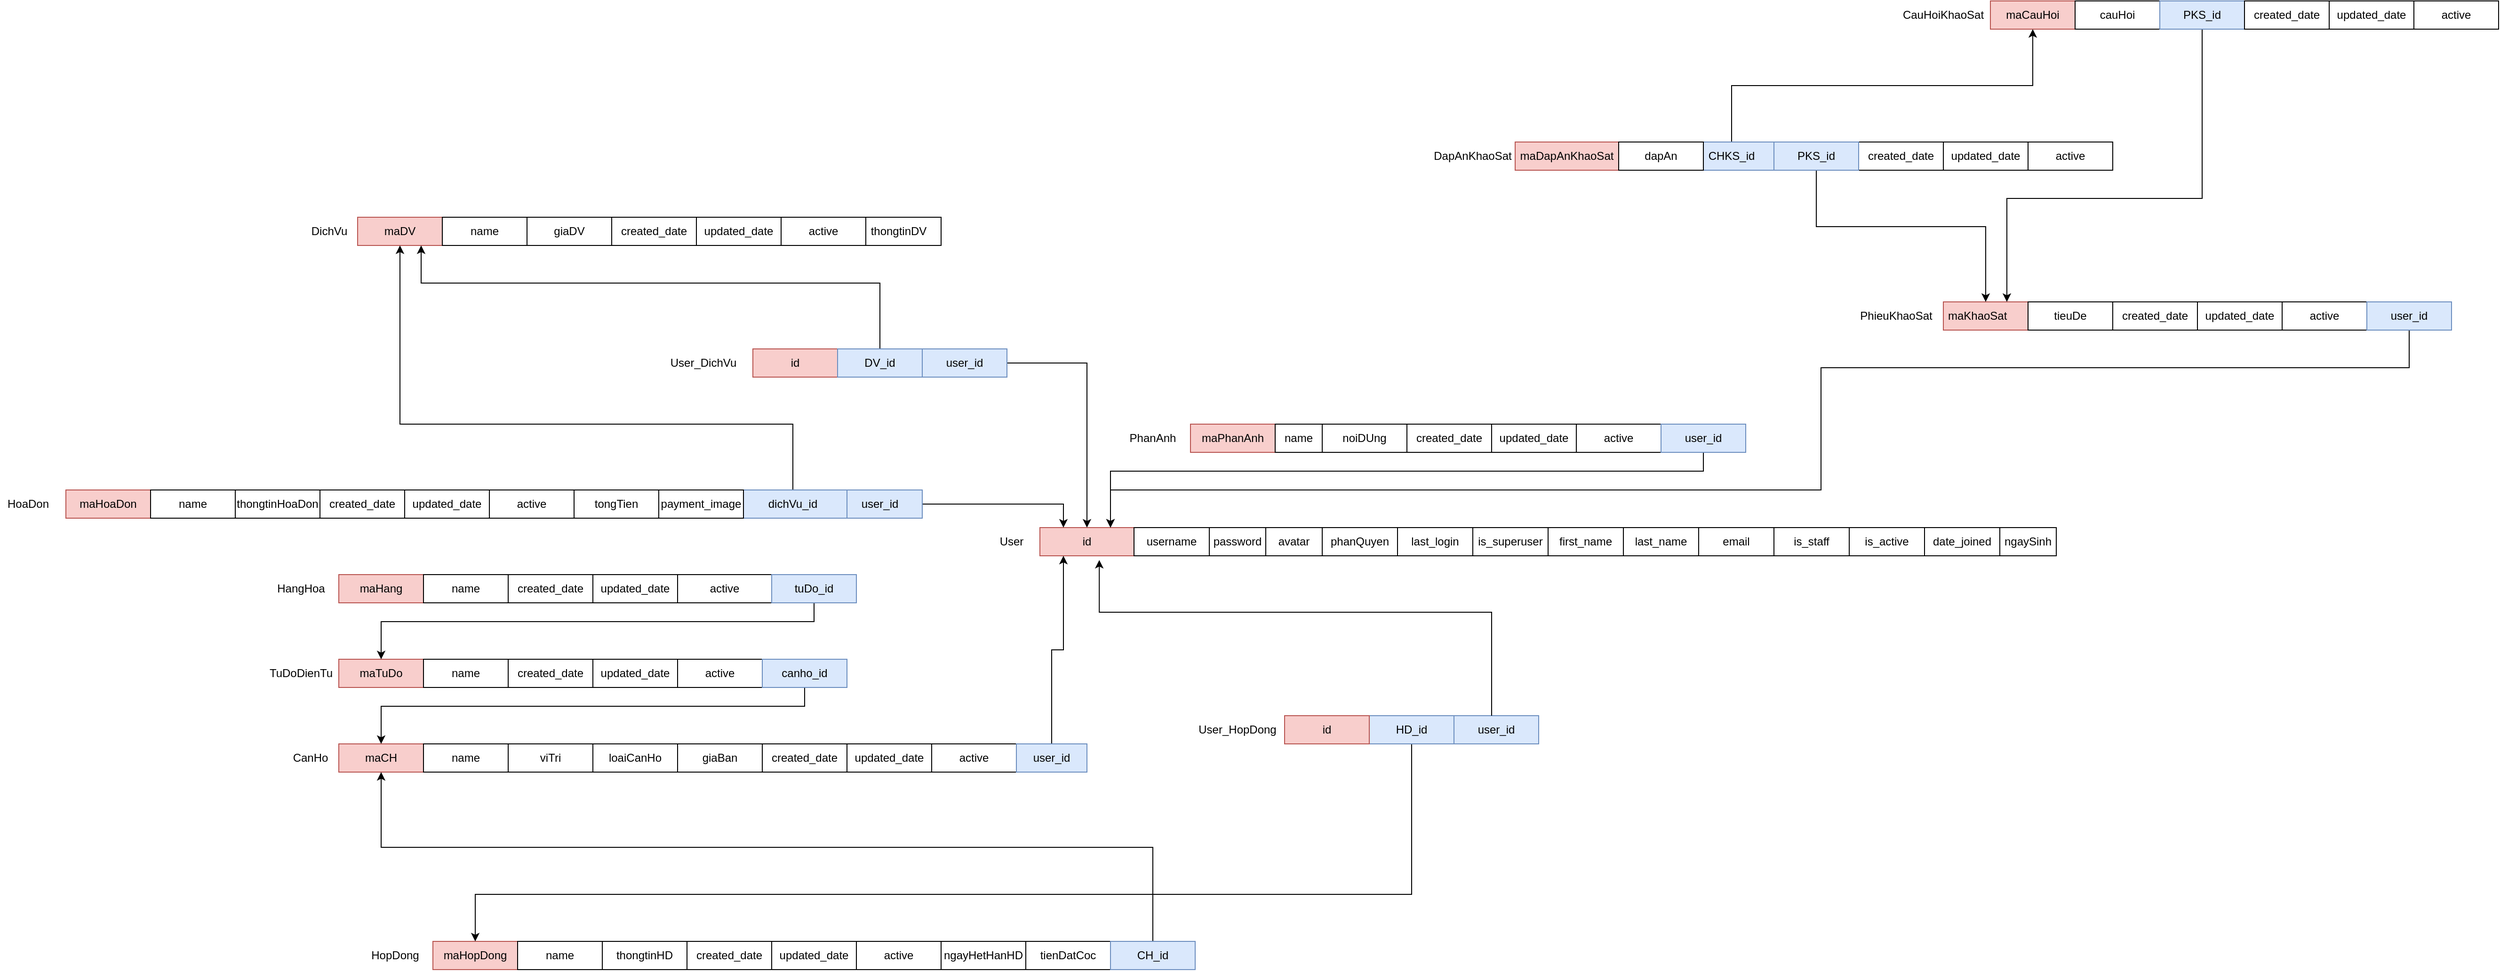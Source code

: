 <mxfile version="24.4.0" type="device">
  <diagram name="Page-1" id="q1O1vENpDjxw2p7QvaA1">
    <mxGraphModel dx="2587" dy="948" grid="1" gridSize="10" guides="1" tooltips="1" connect="1" arrows="1" fold="1" page="1" pageScale="1" pageWidth="850" pageHeight="1100" math="0" shadow="0">
      <root>
        <mxCell id="0" />
        <mxCell id="1" parent="0" />
        <mxCell id="U0xcSpDHfD3cjPQixqWj-122" value="id" style="rounded=0;whiteSpace=wrap;html=1;fillColor=#f8cecc;strokeColor=#b85450;" vertex="1" parent="1">
          <mxGeometry x="835" y="780" width="100" height="30" as="geometry" />
        </mxCell>
        <mxCell id="U0xcSpDHfD3cjPQixqWj-123" value="User" style="text;html=1;align=center;verticalAlign=middle;whiteSpace=wrap;rounded=0;" vertex="1" parent="1">
          <mxGeometry x="775" y="780" width="60" height="30" as="geometry" />
        </mxCell>
        <mxCell id="U0xcSpDHfD3cjPQixqWj-124" value="username" style="rounded=0;whiteSpace=wrap;html=1;" vertex="1" parent="1">
          <mxGeometry x="935" y="780" width="80" height="30" as="geometry" />
        </mxCell>
        <mxCell id="U0xcSpDHfD3cjPQixqWj-125" value="password" style="rounded=0;whiteSpace=wrap;html=1;" vertex="1" parent="1">
          <mxGeometry x="1015" y="780" width="60" height="30" as="geometry" />
        </mxCell>
        <mxCell id="U0xcSpDHfD3cjPQixqWj-126" value="avatar" style="rounded=0;whiteSpace=wrap;html=1;" vertex="1" parent="1">
          <mxGeometry x="1075" y="780" width="60" height="30" as="geometry" />
        </mxCell>
        <mxCell id="U0xcSpDHfD3cjPQixqWj-127" value="phanQuyen" style="rounded=0;whiteSpace=wrap;html=1;" vertex="1" parent="1">
          <mxGeometry x="1135" y="780" width="80" height="30" as="geometry" />
        </mxCell>
        <mxCell id="U0xcSpDHfD3cjPQixqWj-128" value="maCH" style="rounded=0;whiteSpace=wrap;html=1;fillColor=#f8cecc;strokeColor=#b85450;" vertex="1" parent="1">
          <mxGeometry x="90" y="1010" width="90" height="30" as="geometry" />
        </mxCell>
        <mxCell id="U0xcSpDHfD3cjPQixqWj-129" value="HopDong" style="text;html=1;align=center;verticalAlign=middle;whiteSpace=wrap;rounded=0;rotation=0;" vertex="1" parent="1">
          <mxGeometry x="120" y="1220" width="60" height="30" as="geometry" />
        </mxCell>
        <mxCell id="U0xcSpDHfD3cjPQixqWj-130" value="name" style="rounded=0;whiteSpace=wrap;html=1;" vertex="1" parent="1">
          <mxGeometry x="180" y="1010" width="90" height="30" as="geometry" />
        </mxCell>
        <mxCell id="U0xcSpDHfD3cjPQixqWj-131" value="viTri" style="rounded=0;whiteSpace=wrap;html=1;" vertex="1" parent="1">
          <mxGeometry x="270" y="1010" width="90" height="30" as="geometry" />
        </mxCell>
        <mxCell id="U0xcSpDHfD3cjPQixqWj-132" value="loaiCanHo" style="rounded=0;whiteSpace=wrap;html=1;" vertex="1" parent="1">
          <mxGeometry x="360" y="1010" width="90" height="30" as="geometry" />
        </mxCell>
        <mxCell id="U0xcSpDHfD3cjPQixqWj-133" value="giaBan" style="rounded=0;whiteSpace=wrap;html=1;" vertex="1" parent="1">
          <mxGeometry x="450" y="1010" width="90" height="30" as="geometry" />
        </mxCell>
        <mxCell id="U0xcSpDHfD3cjPQixqWj-134" value="first_name" style="rounded=0;whiteSpace=wrap;html=1;" vertex="1" parent="1">
          <mxGeometry x="1375" y="780" width="80" height="30" as="geometry" />
        </mxCell>
        <mxCell id="U0xcSpDHfD3cjPQixqWj-135" value="last_login" style="rounded=0;whiteSpace=wrap;html=1;" vertex="1" parent="1">
          <mxGeometry x="1215" y="780" width="80" height="30" as="geometry" />
        </mxCell>
        <mxCell id="U0xcSpDHfD3cjPQixqWj-136" value="is_superuser" style="rounded=0;whiteSpace=wrap;html=1;" vertex="1" parent="1">
          <mxGeometry x="1295" y="780" width="80" height="30" as="geometry" />
        </mxCell>
        <mxCell id="U0xcSpDHfD3cjPQixqWj-137" value="last_name" style="rounded=0;whiteSpace=wrap;html=1;" vertex="1" parent="1">
          <mxGeometry x="1455" y="780" width="80" height="30" as="geometry" />
        </mxCell>
        <mxCell id="U0xcSpDHfD3cjPQixqWj-138" value="email" style="rounded=0;whiteSpace=wrap;html=1;" vertex="1" parent="1">
          <mxGeometry x="1535" y="780" width="80" height="30" as="geometry" />
        </mxCell>
        <mxCell id="U0xcSpDHfD3cjPQixqWj-139" value="is_staff" style="rounded=0;whiteSpace=wrap;html=1;" vertex="1" parent="1">
          <mxGeometry x="1615" y="780" width="80" height="30" as="geometry" />
        </mxCell>
        <mxCell id="U0xcSpDHfD3cjPQixqWj-140" value="is_active" style="rounded=0;whiteSpace=wrap;html=1;" vertex="1" parent="1">
          <mxGeometry x="1695" y="780" width="80" height="30" as="geometry" />
        </mxCell>
        <mxCell id="U0xcSpDHfD3cjPQixqWj-141" value="date_joined" style="rounded=0;whiteSpace=wrap;html=1;" vertex="1" parent="1">
          <mxGeometry x="1775" y="780" width="80" height="30" as="geometry" />
        </mxCell>
        <mxCell id="U0xcSpDHfD3cjPQixqWj-142" value="ngaySinh" style="rounded=0;whiteSpace=wrap;html=1;" vertex="1" parent="1">
          <mxGeometry x="1855" y="780" width="60" height="30" as="geometry" />
        </mxCell>
        <mxCell id="U0xcSpDHfD3cjPQixqWj-143" value="CanHo" style="text;html=1;align=center;verticalAlign=middle;whiteSpace=wrap;rounded=0;" vertex="1" parent="1">
          <mxGeometry x="30" y="1010" width="60" height="30" as="geometry" />
        </mxCell>
        <mxCell id="U0xcSpDHfD3cjPQixqWj-144" value="maHopDong" style="rounded=0;whiteSpace=wrap;html=1;fillColor=#f8cecc;strokeColor=#b85450;" vertex="1" parent="1">
          <mxGeometry x="190" y="1220" width="90" height="30" as="geometry" />
        </mxCell>
        <mxCell id="U0xcSpDHfD3cjPQixqWj-145" value="name" style="rounded=0;whiteSpace=wrap;html=1;" vertex="1" parent="1">
          <mxGeometry x="280" y="1220" width="90" height="30" as="geometry" />
        </mxCell>
        <mxCell id="U0xcSpDHfD3cjPQixqWj-146" value="thongtinHD" style="rounded=0;whiteSpace=wrap;html=1;" vertex="1" parent="1">
          <mxGeometry x="370" y="1220" width="90" height="30" as="geometry" />
        </mxCell>
        <mxCell id="U0xcSpDHfD3cjPQixqWj-147" value="created_date" style="rounded=0;whiteSpace=wrap;html=1;" vertex="1" parent="1">
          <mxGeometry x="460" y="1220" width="90" height="30" as="geometry" />
        </mxCell>
        <mxCell id="U0xcSpDHfD3cjPQixqWj-148" value="ngayHetHanHD" style="rounded=0;whiteSpace=wrap;html=1;" vertex="1" parent="1">
          <mxGeometry x="730" y="1220" width="90" height="30" as="geometry" />
        </mxCell>
        <mxCell id="U0xcSpDHfD3cjPQixqWj-149" value="tienDatCoc" style="rounded=0;whiteSpace=wrap;html=1;" vertex="1" parent="1">
          <mxGeometry x="820" y="1220" width="90" height="30" as="geometry" />
        </mxCell>
        <mxCell id="U0xcSpDHfD3cjPQixqWj-150" value="HoaDon" style="text;html=1;align=center;verticalAlign=middle;whiteSpace=wrap;rounded=0;rotation=0;" vertex="1" parent="1">
          <mxGeometry x="-270" y="740" width="60" height="30" as="geometry" />
        </mxCell>
        <mxCell id="U0xcSpDHfD3cjPQixqWj-151" value="maHoaDon" style="rounded=0;whiteSpace=wrap;html=1;fillColor=#f8cecc;strokeColor=#b85450;" vertex="1" parent="1">
          <mxGeometry x="-200" y="740" width="90" height="30" as="geometry" />
        </mxCell>
        <mxCell id="U0xcSpDHfD3cjPQixqWj-152" value="name" style="rounded=0;whiteSpace=wrap;html=1;" vertex="1" parent="1">
          <mxGeometry x="-110" y="740" width="90" height="30" as="geometry" />
        </mxCell>
        <mxCell id="U0xcSpDHfD3cjPQixqWj-153" value="thongtinHoaDon" style="rounded=0;whiteSpace=wrap;html=1;" vertex="1" parent="1">
          <mxGeometry x="-20" y="740" width="90" height="30" as="geometry" />
        </mxCell>
        <mxCell id="U0xcSpDHfD3cjPQixqWj-154" value="created_date" style="rounded=0;whiteSpace=wrap;html=1;" vertex="1" parent="1">
          <mxGeometry x="70" y="740" width="90" height="30" as="geometry" />
        </mxCell>
        <mxCell id="U0xcSpDHfD3cjPQixqWj-155" value="tongTien" style="rounded=0;whiteSpace=wrap;html=1;" vertex="1" parent="1">
          <mxGeometry x="340" y="740" width="90" height="30" as="geometry" />
        </mxCell>
        <mxCell id="U0xcSpDHfD3cjPQixqWj-156" value="DichVu" style="text;html=1;align=center;verticalAlign=middle;whiteSpace=wrap;rounded=0;rotation=0;" vertex="1" parent="1">
          <mxGeometry x="50" y="450" width="60" height="30" as="geometry" />
        </mxCell>
        <mxCell id="U0xcSpDHfD3cjPQixqWj-157" value="maDV" style="rounded=0;whiteSpace=wrap;html=1;fillColor=#f8cecc;strokeColor=#b85450;" vertex="1" parent="1">
          <mxGeometry x="110" y="450" width="90" height="30" as="geometry" />
        </mxCell>
        <mxCell id="U0xcSpDHfD3cjPQixqWj-158" value="name" style="rounded=0;whiteSpace=wrap;html=1;" vertex="1" parent="1">
          <mxGeometry x="200" y="450" width="90" height="30" as="geometry" />
        </mxCell>
        <mxCell id="U0xcSpDHfD3cjPQixqWj-159" value="giaDV" style="rounded=0;whiteSpace=wrap;html=1;" vertex="1" parent="1">
          <mxGeometry x="290" y="450" width="90" height="30" as="geometry" />
        </mxCell>
        <mxCell id="U0xcSpDHfD3cjPQixqWj-160" value="created_date" style="rounded=0;whiteSpace=wrap;html=1;" vertex="1" parent="1">
          <mxGeometry x="380" y="450" width="90" height="30" as="geometry" />
        </mxCell>
        <mxCell id="U0xcSpDHfD3cjPQixqWj-161" value="thongtinDV" style="rounded=0;whiteSpace=wrap;html=1;" vertex="1" parent="1">
          <mxGeometry x="640" y="450" width="90" height="30" as="geometry" />
        </mxCell>
        <mxCell id="U0xcSpDHfD3cjPQixqWj-162" value="TuDoDienTu" style="text;html=1;align=center;verticalAlign=middle;whiteSpace=wrap;rounded=0;rotation=0;" vertex="1" parent="1">
          <mxGeometry x="20" y="920" width="60" height="30" as="geometry" />
        </mxCell>
        <mxCell id="U0xcSpDHfD3cjPQixqWj-163" value="maTuDo" style="rounded=0;whiteSpace=wrap;html=1;fillColor=#f8cecc;strokeColor=#b85450;" vertex="1" parent="1">
          <mxGeometry x="90" y="920" width="90" height="30" as="geometry" />
        </mxCell>
        <mxCell id="U0xcSpDHfD3cjPQixqWj-164" value="name" style="rounded=0;whiteSpace=wrap;html=1;" vertex="1" parent="1">
          <mxGeometry x="180" y="920" width="90" height="30" as="geometry" />
        </mxCell>
        <mxCell id="U0xcSpDHfD3cjPQixqWj-165" value="created_date" style="rounded=0;whiteSpace=wrap;html=1;" vertex="1" parent="1">
          <mxGeometry x="270" y="920" width="90" height="30" as="geometry" />
        </mxCell>
        <mxCell id="U0xcSpDHfD3cjPQixqWj-166" value="active" style="rounded=0;whiteSpace=wrap;html=1;" vertex="1" parent="1">
          <mxGeometry x="450" y="920" width="90" height="30" as="geometry" />
        </mxCell>
        <mxCell id="U0xcSpDHfD3cjPQixqWj-167" value="updated_date" style="rounded=0;whiteSpace=wrap;html=1;" vertex="1" parent="1">
          <mxGeometry x="360" y="920" width="90" height="30" as="geometry" />
        </mxCell>
        <mxCell id="U0xcSpDHfD3cjPQixqWj-168" value="updated_date" style="rounded=0;whiteSpace=wrap;html=1;" vertex="1" parent="1">
          <mxGeometry x="470" y="450" width="90" height="30" as="geometry" />
        </mxCell>
        <mxCell id="U0xcSpDHfD3cjPQixqWj-169" value="active" style="rounded=0;whiteSpace=wrap;html=1;" vertex="1" parent="1">
          <mxGeometry x="560" y="450" width="90" height="30" as="geometry" />
        </mxCell>
        <mxCell id="U0xcSpDHfD3cjPQixqWj-170" value="updated_date" style="rounded=0;whiteSpace=wrap;html=1;" vertex="1" parent="1">
          <mxGeometry x="160" y="740" width="90" height="30" as="geometry" />
        </mxCell>
        <mxCell id="U0xcSpDHfD3cjPQixqWj-171" value="active" style="rounded=0;whiteSpace=wrap;html=1;" vertex="1" parent="1">
          <mxGeometry x="250" y="740" width="90" height="30" as="geometry" />
        </mxCell>
        <mxCell id="U0xcSpDHfD3cjPQixqWj-172" value="updated_date" style="rounded=0;whiteSpace=wrap;html=1;" vertex="1" parent="1">
          <mxGeometry x="550" y="1220" width="90" height="30" as="geometry" />
        </mxCell>
        <mxCell id="U0xcSpDHfD3cjPQixqWj-173" value="active" style="rounded=0;whiteSpace=wrap;html=1;" vertex="1" parent="1">
          <mxGeometry x="640" y="1220" width="90" height="30" as="geometry" />
        </mxCell>
        <mxCell id="U0xcSpDHfD3cjPQixqWj-174" value="updated_date" style="rounded=0;whiteSpace=wrap;html=1;" vertex="1" parent="1">
          <mxGeometry x="630" y="1010" width="90" height="30" as="geometry" />
        </mxCell>
        <mxCell id="U0xcSpDHfD3cjPQixqWj-175" value="created_date" style="rounded=0;whiteSpace=wrap;html=1;" vertex="1" parent="1">
          <mxGeometry x="540" y="1010" width="90" height="30" as="geometry" />
        </mxCell>
        <mxCell id="U0xcSpDHfD3cjPQixqWj-176" value="active" style="rounded=0;whiteSpace=wrap;html=1;" vertex="1" parent="1">
          <mxGeometry x="720" y="1010" width="90" height="30" as="geometry" />
        </mxCell>
        <mxCell id="U0xcSpDHfD3cjPQixqWj-177" value="HangHoa" style="text;html=1;align=center;verticalAlign=middle;whiteSpace=wrap;rounded=0;rotation=0;" vertex="1" parent="1">
          <mxGeometry x="20" y="830" width="60" height="30" as="geometry" />
        </mxCell>
        <mxCell id="U0xcSpDHfD3cjPQixqWj-178" value="maHang" style="rounded=0;whiteSpace=wrap;html=1;fillColor=#f8cecc;strokeColor=#b85450;" vertex="1" parent="1">
          <mxGeometry x="90" y="830" width="90" height="30" as="geometry" />
        </mxCell>
        <mxCell id="U0xcSpDHfD3cjPQixqWj-179" value="name" style="rounded=0;whiteSpace=wrap;html=1;" vertex="1" parent="1">
          <mxGeometry x="180" y="830" width="90" height="30" as="geometry" />
        </mxCell>
        <mxCell id="U0xcSpDHfD3cjPQixqWj-180" value="created_date" style="rounded=0;whiteSpace=wrap;html=1;" vertex="1" parent="1">
          <mxGeometry x="270" y="830" width="90" height="30" as="geometry" />
        </mxCell>
        <mxCell id="U0xcSpDHfD3cjPQixqWj-181" value="active" style="rounded=0;whiteSpace=wrap;html=1;" vertex="1" parent="1">
          <mxGeometry x="450" y="830" width="100" height="30" as="geometry" />
        </mxCell>
        <mxCell id="U0xcSpDHfD3cjPQixqWj-182" value="updated_date" style="rounded=0;whiteSpace=wrap;html=1;" vertex="1" parent="1">
          <mxGeometry x="360" y="830" width="90" height="30" as="geometry" />
        </mxCell>
        <mxCell id="U0xcSpDHfD3cjPQixqWj-183" value="PhanAnh" style="text;html=1;align=center;verticalAlign=middle;whiteSpace=wrap;rounded=0;rotation=0;" vertex="1" parent="1">
          <mxGeometry x="925" y="670" width="60" height="30" as="geometry" />
        </mxCell>
        <mxCell id="U0xcSpDHfD3cjPQixqWj-184" value="maPhanAnh" style="rounded=0;whiteSpace=wrap;html=1;fillColor=#f8cecc;strokeColor=#b85450;" vertex="1" parent="1">
          <mxGeometry x="995" y="670" width="90" height="30" as="geometry" />
        </mxCell>
        <mxCell id="U0xcSpDHfD3cjPQixqWj-185" value="noiDUng" style="rounded=0;whiteSpace=wrap;html=1;" vertex="1" parent="1">
          <mxGeometry x="1135" y="670" width="90" height="30" as="geometry" />
        </mxCell>
        <mxCell id="U0xcSpDHfD3cjPQixqWj-186" value="created_date" style="rounded=0;whiteSpace=wrap;html=1;" vertex="1" parent="1">
          <mxGeometry x="1225" y="670" width="90" height="30" as="geometry" />
        </mxCell>
        <mxCell id="U0xcSpDHfD3cjPQixqWj-187" value="active" style="rounded=0;whiteSpace=wrap;html=1;" vertex="1" parent="1">
          <mxGeometry x="1405" y="670" width="90" height="30" as="geometry" />
        </mxCell>
        <mxCell id="U0xcSpDHfD3cjPQixqWj-188" value="updated_date" style="rounded=0;whiteSpace=wrap;html=1;" vertex="1" parent="1">
          <mxGeometry x="1315" y="670" width="90" height="30" as="geometry" />
        </mxCell>
        <mxCell id="U0xcSpDHfD3cjPQixqWj-189" value="PhieuKhaoSat" style="text;html=1;align=center;verticalAlign=middle;whiteSpace=wrap;rounded=0;rotation=0;" vertex="1" parent="1">
          <mxGeometry x="1715" y="540" width="60" height="30" as="geometry" />
        </mxCell>
        <mxCell id="U0xcSpDHfD3cjPQixqWj-190" value="maKhaoSat&lt;span style=&quot;white-space: pre;&quot;&gt;&#x9;&lt;/span&gt;" style="rounded=0;whiteSpace=wrap;html=1;fillColor=#f8cecc;strokeColor=#b85450;" vertex="1" parent="1">
          <mxGeometry x="1795" y="540" width="90" height="30" as="geometry" />
        </mxCell>
        <mxCell id="U0xcSpDHfD3cjPQixqWj-191" value="tieuDe" style="rounded=0;whiteSpace=wrap;html=1;" vertex="1" parent="1">
          <mxGeometry x="1885" y="540" width="90" height="30" as="geometry" />
        </mxCell>
        <mxCell id="U0xcSpDHfD3cjPQixqWj-192" value="active" style="rounded=0;whiteSpace=wrap;html=1;" vertex="1" parent="1">
          <mxGeometry x="2155" y="540" width="90" height="30" as="geometry" />
        </mxCell>
        <mxCell id="U0xcSpDHfD3cjPQixqWj-193" value="updated_date" style="rounded=0;whiteSpace=wrap;html=1;" vertex="1" parent="1">
          <mxGeometry x="2065" y="540" width="90" height="30" as="geometry" />
        </mxCell>
        <mxCell id="U0xcSpDHfD3cjPQixqWj-194" value="created_date" style="rounded=0;whiteSpace=wrap;html=1;" vertex="1" parent="1">
          <mxGeometry x="1975" y="540" width="90" height="30" as="geometry" />
        </mxCell>
        <mxCell id="U0xcSpDHfD3cjPQixqWj-195" style="edgeStyle=orthogonalEdgeStyle;rounded=0;orthogonalLoop=1;jettySize=auto;html=1;entryX=0.25;entryY=0;entryDx=0;entryDy=0;" edge="1" parent="1" source="U0xcSpDHfD3cjPQixqWj-196" target="U0xcSpDHfD3cjPQixqWj-122">
          <mxGeometry relative="1" as="geometry" />
        </mxCell>
        <mxCell id="U0xcSpDHfD3cjPQixqWj-196" value="user_id" style="rounded=0;whiteSpace=wrap;html=1;fillColor=#dae8fc;strokeColor=#6c8ebf;" vertex="1" parent="1">
          <mxGeometry x="620" y="740" width="90" height="30" as="geometry" />
        </mxCell>
        <mxCell id="U0xcSpDHfD3cjPQixqWj-197" style="edgeStyle=orthogonalEdgeStyle;rounded=0;orthogonalLoop=1;jettySize=auto;html=1;entryX=0.5;entryY=0;entryDx=0;entryDy=0;" edge="1" parent="1" source="U0xcSpDHfD3cjPQixqWj-198" target="U0xcSpDHfD3cjPQixqWj-122">
          <mxGeometry relative="1" as="geometry" />
        </mxCell>
        <mxCell id="U0xcSpDHfD3cjPQixqWj-198" value="user_id" style="rounded=0;whiteSpace=wrap;html=1;fillColor=#dae8fc;strokeColor=#6c8ebf;" vertex="1" parent="1">
          <mxGeometry x="710" y="590" width="90" height="30" as="geometry" />
        </mxCell>
        <mxCell id="U0xcSpDHfD3cjPQixqWj-199" style="edgeStyle=orthogonalEdgeStyle;rounded=0;orthogonalLoop=1;jettySize=auto;html=1;entryX=0.5;entryY=1;entryDx=0;entryDy=0;" edge="1" parent="1" source="U0xcSpDHfD3cjPQixqWj-200" target="U0xcSpDHfD3cjPQixqWj-157">
          <mxGeometry relative="1" as="geometry">
            <Array as="points">
              <mxPoint x="573" y="670" />
              <mxPoint x="155" y="670" />
            </Array>
          </mxGeometry>
        </mxCell>
        <mxCell id="U0xcSpDHfD3cjPQixqWj-200" value="dichVu_id" style="rounded=0;whiteSpace=wrap;html=1;fillColor=#dae8fc;strokeColor=#6c8ebf;" vertex="1" parent="1">
          <mxGeometry x="515" y="740" width="115" height="30" as="geometry" />
        </mxCell>
        <mxCell id="U0xcSpDHfD3cjPQixqWj-244" style="edgeStyle=orthogonalEdgeStyle;rounded=0;orthogonalLoop=1;jettySize=auto;html=1;entryX=0.5;entryY=0;entryDx=0;entryDy=0;" edge="1" parent="1" source="U0xcSpDHfD3cjPQixqWj-202" target="U0xcSpDHfD3cjPQixqWj-128">
          <mxGeometry relative="1" as="geometry">
            <Array as="points">
              <mxPoint x="585" y="970" />
              <mxPoint x="135" y="970" />
            </Array>
          </mxGeometry>
        </mxCell>
        <mxCell id="U0xcSpDHfD3cjPQixqWj-202" value="canho_id" style="rounded=0;whiteSpace=wrap;html=1;fillColor=#dae8fc;strokeColor=#6c8ebf;" vertex="1" parent="1">
          <mxGeometry x="540" y="920" width="90" height="30" as="geometry" />
        </mxCell>
        <mxCell id="U0xcSpDHfD3cjPQixqWj-245" style="edgeStyle=orthogonalEdgeStyle;rounded=0;orthogonalLoop=1;jettySize=auto;html=1;entryX=0.5;entryY=0;entryDx=0;entryDy=0;" edge="1" parent="1" source="U0xcSpDHfD3cjPQixqWj-204" target="U0xcSpDHfD3cjPQixqWj-163">
          <mxGeometry relative="1" as="geometry">
            <Array as="points">
              <mxPoint x="595" y="880" />
              <mxPoint x="135" y="880" />
            </Array>
          </mxGeometry>
        </mxCell>
        <mxCell id="U0xcSpDHfD3cjPQixqWj-204" value="tuDo_id" style="rounded=0;whiteSpace=wrap;html=1;fillColor=#dae8fc;strokeColor=#6c8ebf;" vertex="1" parent="1">
          <mxGeometry x="550" y="830" width="90" height="30" as="geometry" />
        </mxCell>
        <mxCell id="U0xcSpDHfD3cjPQixqWj-205" style="edgeStyle=orthogonalEdgeStyle;rounded=0;orthogonalLoop=1;jettySize=auto;html=1;entryX=0.5;entryY=1;entryDx=0;entryDy=0;" edge="1" parent="1" source="U0xcSpDHfD3cjPQixqWj-206" target="U0xcSpDHfD3cjPQixqWj-128">
          <mxGeometry relative="1" as="geometry">
            <Array as="points">
              <mxPoint x="955" y="1120" />
              <mxPoint x="135" y="1120" />
            </Array>
          </mxGeometry>
        </mxCell>
        <mxCell id="U0xcSpDHfD3cjPQixqWj-206" value="CH_id" style="rounded=0;whiteSpace=wrap;html=1;fillColor=#dae8fc;strokeColor=#6c8ebf;" vertex="1" parent="1">
          <mxGeometry x="910" y="1220" width="90" height="30" as="geometry" />
        </mxCell>
        <mxCell id="U0xcSpDHfD3cjPQixqWj-207" style="edgeStyle=orthogonalEdgeStyle;rounded=0;orthogonalLoop=1;jettySize=auto;html=1;entryX=0.25;entryY=1;entryDx=0;entryDy=0;" edge="1" parent="1" source="U0xcSpDHfD3cjPQixqWj-208" target="U0xcSpDHfD3cjPQixqWj-122">
          <mxGeometry relative="1" as="geometry" />
        </mxCell>
        <mxCell id="U0xcSpDHfD3cjPQixqWj-208" value="user_id" style="rounded=0;whiteSpace=wrap;html=1;fillColor=#dae8fc;strokeColor=#6c8ebf;" vertex="1" parent="1">
          <mxGeometry x="810" y="1010" width="75" height="30" as="geometry" />
        </mxCell>
        <mxCell id="U0xcSpDHfD3cjPQixqWj-209" value="User_HopDong" style="text;html=1;align=center;verticalAlign=middle;whiteSpace=wrap;rounded=0;" vertex="1" parent="1">
          <mxGeometry x="1015" y="980" width="60" height="30" as="geometry" />
        </mxCell>
        <mxCell id="U0xcSpDHfD3cjPQixqWj-210" style="edgeStyle=orthogonalEdgeStyle;rounded=0;orthogonalLoop=1;jettySize=auto;html=1;entryX=0.5;entryY=0;entryDx=0;entryDy=0;exitX=0.5;exitY=1;exitDx=0;exitDy=0;" edge="1" parent="1" source="U0xcSpDHfD3cjPQixqWj-211" target="U0xcSpDHfD3cjPQixqWj-144">
          <mxGeometry relative="1" as="geometry">
            <Array as="points">
              <mxPoint x="1230" y="1170" />
              <mxPoint x="235" y="1170" />
            </Array>
          </mxGeometry>
        </mxCell>
        <mxCell id="U0xcSpDHfD3cjPQixqWj-211" value="HD_id" style="rounded=0;whiteSpace=wrap;html=1;fillColor=#dae8fc;strokeColor=#6c8ebf;" vertex="1" parent="1">
          <mxGeometry x="1185" y="980" width="90" height="30" as="geometry" />
        </mxCell>
        <mxCell id="U0xcSpDHfD3cjPQixqWj-212" value="id" style="rounded=0;whiteSpace=wrap;html=1;fillColor=#f8cecc;strokeColor=#b85450;" vertex="1" parent="1">
          <mxGeometry x="1095" y="980" width="90" height="30" as="geometry" />
        </mxCell>
        <mxCell id="U0xcSpDHfD3cjPQixqWj-213" value="user_id" style="rounded=0;whiteSpace=wrap;html=1;fillColor=#dae8fc;strokeColor=#6c8ebf;" vertex="1" parent="1">
          <mxGeometry x="1275" y="980" width="90" height="30" as="geometry" />
        </mxCell>
        <mxCell id="U0xcSpDHfD3cjPQixqWj-214" style="edgeStyle=orthogonalEdgeStyle;rounded=0;orthogonalLoop=1;jettySize=auto;html=1;entryX=0.631;entryY=1.148;entryDx=0;entryDy=0;entryPerimeter=0;" edge="1" parent="1" source="U0xcSpDHfD3cjPQixqWj-213" target="U0xcSpDHfD3cjPQixqWj-122">
          <mxGeometry relative="1" as="geometry">
            <Array as="points">
              <mxPoint x="1315" y="870" />
              <mxPoint x="898" y="870" />
            </Array>
          </mxGeometry>
        </mxCell>
        <mxCell id="U0xcSpDHfD3cjPQixqWj-215" style="edgeStyle=orthogonalEdgeStyle;rounded=0;orthogonalLoop=1;jettySize=auto;html=1;entryX=0.75;entryY=0;entryDx=0;entryDy=0;" edge="1" parent="1" source="U0xcSpDHfD3cjPQixqWj-216" target="U0xcSpDHfD3cjPQixqWj-122">
          <mxGeometry relative="1" as="geometry">
            <Array as="points">
              <mxPoint x="1540" y="720" />
              <mxPoint x="910" y="720" />
            </Array>
          </mxGeometry>
        </mxCell>
        <mxCell id="U0xcSpDHfD3cjPQixqWj-216" value="user_id" style="rounded=0;whiteSpace=wrap;html=1;fillColor=#dae8fc;strokeColor=#6c8ebf;" vertex="1" parent="1">
          <mxGeometry x="1495" y="670" width="90" height="30" as="geometry" />
        </mxCell>
        <mxCell id="U0xcSpDHfD3cjPQixqWj-217" value="name" style="rounded=0;whiteSpace=wrap;html=1;" vertex="1" parent="1">
          <mxGeometry x="1085" y="670" width="50" height="30" as="geometry" />
        </mxCell>
        <mxCell id="U0xcSpDHfD3cjPQixqWj-218" value="User_DichVu" style="text;html=1;align=center;verticalAlign=middle;whiteSpace=wrap;rounded=0;rotation=0;" vertex="1" parent="1">
          <mxGeometry x="435" y="590" width="85" height="30" as="geometry" />
        </mxCell>
        <mxCell id="U0xcSpDHfD3cjPQixqWj-219" style="edgeStyle=orthogonalEdgeStyle;rounded=0;orthogonalLoop=1;jettySize=auto;html=1;entryX=0.75;entryY=1;entryDx=0;entryDy=0;exitX=0.5;exitY=0;exitDx=0;exitDy=0;" edge="1" parent="1" source="U0xcSpDHfD3cjPQixqWj-221" target="U0xcSpDHfD3cjPQixqWj-157">
          <mxGeometry relative="1" as="geometry">
            <Array as="points">
              <mxPoint x="665" y="520" />
              <mxPoint x="178" y="520" />
            </Array>
          </mxGeometry>
        </mxCell>
        <mxCell id="U0xcSpDHfD3cjPQixqWj-220" value="id" style="rounded=0;whiteSpace=wrap;html=1;fillColor=#f8cecc;strokeColor=#b85450;" vertex="1" parent="1">
          <mxGeometry x="530" y="590" width="90" height="30" as="geometry" />
        </mxCell>
        <mxCell id="U0xcSpDHfD3cjPQixqWj-221" value="DV_id" style="rounded=0;whiteSpace=wrap;html=1;fillColor=#dae8fc;strokeColor=#6c8ebf;" vertex="1" parent="1">
          <mxGeometry x="620" y="590" width="90" height="30" as="geometry" />
        </mxCell>
        <mxCell id="U0xcSpDHfD3cjPQixqWj-222" value="CauHoiKhaoSat" style="text;html=1;align=center;verticalAlign=middle;whiteSpace=wrap;rounded=0;rotation=0;" vertex="1" parent="1">
          <mxGeometry x="1765" y="220" width="60" height="30" as="geometry" />
        </mxCell>
        <mxCell id="U0xcSpDHfD3cjPQixqWj-223" value="maCauHoi" style="rounded=0;whiteSpace=wrap;html=1;fillColor=#f8cecc;strokeColor=#b85450;" vertex="1" parent="1">
          <mxGeometry x="1845" y="220" width="90" height="30" as="geometry" />
        </mxCell>
        <mxCell id="U0xcSpDHfD3cjPQixqWj-224" value="cauHoi" style="rounded=0;whiteSpace=wrap;html=1;" vertex="1" parent="1">
          <mxGeometry x="1935" y="220" width="90" height="30" as="geometry" />
        </mxCell>
        <mxCell id="U0xcSpDHfD3cjPQixqWj-225" style="edgeStyle=orthogonalEdgeStyle;rounded=0;orthogonalLoop=1;jettySize=auto;html=1;entryX=0.75;entryY=0;entryDx=0;entryDy=0;exitX=0.5;exitY=1;exitDx=0;exitDy=0;" edge="1" parent="1" source="U0xcSpDHfD3cjPQixqWj-226" target="U0xcSpDHfD3cjPQixqWj-190">
          <mxGeometry relative="1" as="geometry">
            <Array as="points">
              <mxPoint x="2070" y="430" />
              <mxPoint x="1863" y="430" />
            </Array>
          </mxGeometry>
        </mxCell>
        <mxCell id="U0xcSpDHfD3cjPQixqWj-226" value="PKS_id" style="rounded=0;whiteSpace=wrap;html=1;fillColor=#dae8fc;strokeColor=#6c8ebf;" vertex="1" parent="1">
          <mxGeometry x="2025" y="220" width="90" height="30" as="geometry" />
        </mxCell>
        <mxCell id="U0xcSpDHfD3cjPQixqWj-227" value="active" style="rounded=0;whiteSpace=wrap;html=1;" vertex="1" parent="1">
          <mxGeometry x="2295" y="220" width="90" height="30" as="geometry" />
        </mxCell>
        <mxCell id="U0xcSpDHfD3cjPQixqWj-228" value="updated_date" style="rounded=0;whiteSpace=wrap;html=1;" vertex="1" parent="1">
          <mxGeometry x="2205" y="220" width="90" height="30" as="geometry" />
        </mxCell>
        <mxCell id="U0xcSpDHfD3cjPQixqWj-229" value="created_date" style="rounded=0;whiteSpace=wrap;html=1;" vertex="1" parent="1">
          <mxGeometry x="2115" y="220" width="90" height="30" as="geometry" />
        </mxCell>
        <mxCell id="U0xcSpDHfD3cjPQixqWj-230" value="DapAnKhaoSat" style="text;html=1;align=center;verticalAlign=middle;whiteSpace=wrap;rounded=0;rotation=0;" vertex="1" parent="1">
          <mxGeometry x="1265" y="370" width="60" height="30" as="geometry" />
        </mxCell>
        <mxCell id="U0xcSpDHfD3cjPQixqWj-231" value="maDapAnKhaoSat" style="rounded=0;whiteSpace=wrap;html=1;fillColor=#f8cecc;strokeColor=#b85450;" vertex="1" parent="1">
          <mxGeometry x="1340" y="370" width="110" height="30" as="geometry" />
        </mxCell>
        <mxCell id="U0xcSpDHfD3cjPQixqWj-232" style="edgeStyle=orthogonalEdgeStyle;rounded=0;orthogonalLoop=1;jettySize=auto;html=1;entryX=0.5;entryY=1;entryDx=0;entryDy=0;" edge="1" parent="1" source="U0xcSpDHfD3cjPQixqWj-233" target="U0xcSpDHfD3cjPQixqWj-223">
          <mxGeometry relative="1" as="geometry">
            <Array as="points">
              <mxPoint x="1570" y="310" />
              <mxPoint x="1890" y="310" />
            </Array>
          </mxGeometry>
        </mxCell>
        <mxCell id="U0xcSpDHfD3cjPQixqWj-233" value="CHKS_id" style="rounded=0;whiteSpace=wrap;html=1;fillColor=#dae8fc;strokeColor=#6c8ebf;" vertex="1" parent="1">
          <mxGeometry x="1525" y="370" width="90" height="30" as="geometry" />
        </mxCell>
        <mxCell id="U0xcSpDHfD3cjPQixqWj-234" value="active" style="rounded=0;whiteSpace=wrap;html=1;" vertex="1" parent="1">
          <mxGeometry x="1885" y="370" width="90" height="30" as="geometry" />
        </mxCell>
        <mxCell id="U0xcSpDHfD3cjPQixqWj-235" value="updated_date" style="rounded=0;whiteSpace=wrap;html=1;" vertex="1" parent="1">
          <mxGeometry x="1795" y="370" width="90" height="30" as="geometry" />
        </mxCell>
        <mxCell id="U0xcSpDHfD3cjPQixqWj-236" value="created_date" style="rounded=0;whiteSpace=wrap;html=1;" vertex="1" parent="1">
          <mxGeometry x="1705" y="370" width="90" height="30" as="geometry" />
        </mxCell>
        <mxCell id="U0xcSpDHfD3cjPQixqWj-237" style="edgeStyle=orthogonalEdgeStyle;rounded=0;orthogonalLoop=1;jettySize=auto;html=1;entryX=0.75;entryY=0;entryDx=0;entryDy=0;" edge="1" parent="1" source="U0xcSpDHfD3cjPQixqWj-238" target="U0xcSpDHfD3cjPQixqWj-122">
          <mxGeometry relative="1" as="geometry">
            <Array as="points">
              <mxPoint x="2290" y="610" />
              <mxPoint x="1665" y="610" />
              <mxPoint x="1665" y="740" />
              <mxPoint x="910" y="740" />
            </Array>
          </mxGeometry>
        </mxCell>
        <mxCell id="U0xcSpDHfD3cjPQixqWj-238" value="user_id" style="rounded=0;whiteSpace=wrap;html=1;fillColor=#dae8fc;strokeColor=#6c8ebf;" vertex="1" parent="1">
          <mxGeometry x="2245" y="540" width="90" height="30" as="geometry" />
        </mxCell>
        <mxCell id="U0xcSpDHfD3cjPQixqWj-239" style="edgeStyle=orthogonalEdgeStyle;rounded=0;orthogonalLoop=1;jettySize=auto;html=1;entryX=0.5;entryY=0;entryDx=0;entryDy=0;" edge="1" parent="1" source="U0xcSpDHfD3cjPQixqWj-240" target="U0xcSpDHfD3cjPQixqWj-190">
          <mxGeometry relative="1" as="geometry">
            <Array as="points">
              <mxPoint x="1660" y="460" />
              <mxPoint x="1840" y="460" />
            </Array>
          </mxGeometry>
        </mxCell>
        <mxCell id="U0xcSpDHfD3cjPQixqWj-240" value="PKS_id" style="rounded=0;whiteSpace=wrap;html=1;fillColor=#dae8fc;strokeColor=#6c8ebf;" vertex="1" parent="1">
          <mxGeometry x="1615" y="370" width="90" height="30" as="geometry" />
        </mxCell>
        <mxCell id="U0xcSpDHfD3cjPQixqWj-241" value="dapAn" style="rounded=0;whiteSpace=wrap;html=1;" vertex="1" parent="1">
          <mxGeometry x="1450" y="370" width="90" height="30" as="geometry" />
        </mxCell>
        <mxCell id="U0xcSpDHfD3cjPQixqWj-242" value="payment_image" style="rounded=0;whiteSpace=wrap;html=1;" vertex="1" parent="1">
          <mxGeometry x="430" y="740" width="90" height="30" as="geometry" />
        </mxCell>
      </root>
    </mxGraphModel>
  </diagram>
</mxfile>
